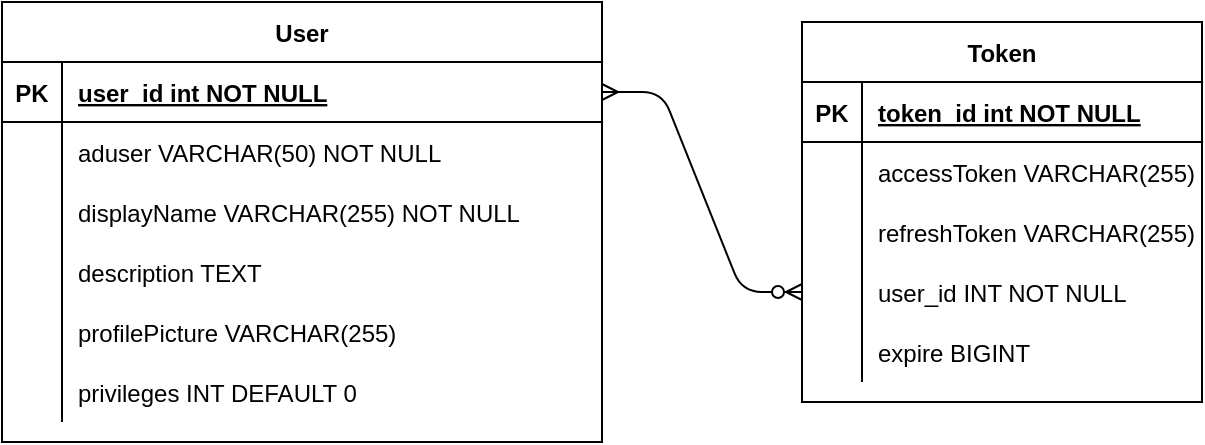 <mxfile version="24.4.8" type="device">
  <diagram id="R2lEEEUBdFMjLlhIrx00" name="Page-1">
    <mxGraphModel dx="988" dy="570" grid="1" gridSize="10" guides="1" tooltips="1" connect="1" arrows="1" fold="1" page="1" pageScale="1" pageWidth="850" pageHeight="1100" math="0" shadow="0" extFonts="Permanent Marker^https://fonts.googleapis.com/css?family=Permanent+Marker">
      <root>
        <mxCell id="0" />
        <mxCell id="1" parent="0" />
        <mxCell id="NpfmY6GPPu7wyQ3LLifR-8" value="User" style="shape=table;startSize=30;container=1;collapsible=1;childLayout=tableLayout;fixedRows=1;rowLines=0;fontStyle=1;align=center;resizeLast=1;" parent="1" vertex="1">
          <mxGeometry x="40" y="360" width="300" height="220" as="geometry" />
        </mxCell>
        <mxCell id="NpfmY6GPPu7wyQ3LLifR-9" value="" style="shape=partialRectangle;collapsible=0;dropTarget=0;pointerEvents=0;fillColor=none;points=[[0,0.5],[1,0.5]];portConstraint=eastwest;top=0;left=0;right=0;bottom=1;" parent="NpfmY6GPPu7wyQ3LLifR-8" vertex="1">
          <mxGeometry y="30" width="300" height="30" as="geometry" />
        </mxCell>
        <mxCell id="NpfmY6GPPu7wyQ3LLifR-10" value="PK" style="shape=partialRectangle;overflow=hidden;connectable=0;fillColor=none;top=0;left=0;bottom=0;right=0;fontStyle=1;" parent="NpfmY6GPPu7wyQ3LLifR-9" vertex="1">
          <mxGeometry width="30" height="30" as="geometry">
            <mxRectangle width="30" height="30" as="alternateBounds" />
          </mxGeometry>
        </mxCell>
        <mxCell id="NpfmY6GPPu7wyQ3LLifR-11" value="user_id int NOT NULL " style="shape=partialRectangle;overflow=hidden;connectable=0;fillColor=none;top=0;left=0;bottom=0;right=0;align=left;spacingLeft=6;fontStyle=5;" parent="NpfmY6GPPu7wyQ3LLifR-9" vertex="1">
          <mxGeometry x="30" width="270" height="30" as="geometry">
            <mxRectangle width="270" height="30" as="alternateBounds" />
          </mxGeometry>
        </mxCell>
        <mxCell id="NpfmY6GPPu7wyQ3LLifR-12" value="" style="shape=partialRectangle;collapsible=0;dropTarget=0;pointerEvents=0;fillColor=none;points=[[0,0.5],[1,0.5]];portConstraint=eastwest;top=0;left=0;right=0;bottom=0;" parent="NpfmY6GPPu7wyQ3LLifR-8" vertex="1">
          <mxGeometry y="60" width="300" height="30" as="geometry" />
        </mxCell>
        <mxCell id="NpfmY6GPPu7wyQ3LLifR-13" value="" style="shape=partialRectangle;overflow=hidden;connectable=0;fillColor=none;top=0;left=0;bottom=0;right=0;" parent="NpfmY6GPPu7wyQ3LLifR-12" vertex="1">
          <mxGeometry width="30" height="30" as="geometry">
            <mxRectangle width="30" height="30" as="alternateBounds" />
          </mxGeometry>
        </mxCell>
        <mxCell id="NpfmY6GPPu7wyQ3LLifR-14" value="aduser VARCHAR(50) NOT NULL" style="shape=partialRectangle;overflow=hidden;connectable=0;fillColor=none;top=0;left=0;bottom=0;right=0;align=left;spacingLeft=6;" parent="NpfmY6GPPu7wyQ3LLifR-12" vertex="1">
          <mxGeometry x="30" width="270" height="30" as="geometry">
            <mxRectangle width="270" height="30" as="alternateBounds" />
          </mxGeometry>
        </mxCell>
        <mxCell id="7twScBEmvwTTCmVOPLpx-13" style="shape=partialRectangle;collapsible=0;dropTarget=0;pointerEvents=0;fillColor=none;points=[[0,0.5],[1,0.5]];portConstraint=eastwest;top=0;left=0;right=0;bottom=0;" vertex="1" parent="NpfmY6GPPu7wyQ3LLifR-8">
          <mxGeometry y="90" width="300" height="30" as="geometry" />
        </mxCell>
        <mxCell id="7twScBEmvwTTCmVOPLpx-14" style="shape=partialRectangle;overflow=hidden;connectable=0;fillColor=none;top=0;left=0;bottom=0;right=0;" vertex="1" parent="7twScBEmvwTTCmVOPLpx-13">
          <mxGeometry width="30" height="30" as="geometry">
            <mxRectangle width="30" height="30" as="alternateBounds" />
          </mxGeometry>
        </mxCell>
        <mxCell id="7twScBEmvwTTCmVOPLpx-15" value="displayName VARCHAR(255) NOT NULL" style="shape=partialRectangle;overflow=hidden;connectable=0;fillColor=none;top=0;left=0;bottom=0;right=0;align=left;spacingLeft=6;" vertex="1" parent="7twScBEmvwTTCmVOPLpx-13">
          <mxGeometry x="30" width="270" height="30" as="geometry">
            <mxRectangle width="270" height="30" as="alternateBounds" />
          </mxGeometry>
        </mxCell>
        <mxCell id="7twScBEmvwTTCmVOPLpx-10" style="shape=partialRectangle;collapsible=0;dropTarget=0;pointerEvents=0;fillColor=none;points=[[0,0.5],[1,0.5]];portConstraint=eastwest;top=0;left=0;right=0;bottom=0;" vertex="1" parent="NpfmY6GPPu7wyQ3LLifR-8">
          <mxGeometry y="120" width="300" height="30" as="geometry" />
        </mxCell>
        <mxCell id="7twScBEmvwTTCmVOPLpx-11" style="shape=partialRectangle;overflow=hidden;connectable=0;fillColor=none;top=0;left=0;bottom=0;right=0;" vertex="1" parent="7twScBEmvwTTCmVOPLpx-10">
          <mxGeometry width="30" height="30" as="geometry">
            <mxRectangle width="30" height="30" as="alternateBounds" />
          </mxGeometry>
        </mxCell>
        <mxCell id="7twScBEmvwTTCmVOPLpx-12" value="description TEXT" style="shape=partialRectangle;overflow=hidden;connectable=0;fillColor=none;top=0;left=0;bottom=0;right=0;align=left;spacingLeft=6;" vertex="1" parent="7twScBEmvwTTCmVOPLpx-10">
          <mxGeometry x="30" width="270" height="30" as="geometry">
            <mxRectangle width="270" height="30" as="alternateBounds" />
          </mxGeometry>
        </mxCell>
        <mxCell id="7twScBEmvwTTCmVOPLpx-7" style="shape=partialRectangle;collapsible=0;dropTarget=0;pointerEvents=0;fillColor=none;points=[[0,0.5],[1,0.5]];portConstraint=eastwest;top=0;left=0;right=0;bottom=0;" vertex="1" parent="NpfmY6GPPu7wyQ3LLifR-8">
          <mxGeometry y="150" width="300" height="30" as="geometry" />
        </mxCell>
        <mxCell id="7twScBEmvwTTCmVOPLpx-8" style="shape=partialRectangle;overflow=hidden;connectable=0;fillColor=none;top=0;left=0;bottom=0;right=0;" vertex="1" parent="7twScBEmvwTTCmVOPLpx-7">
          <mxGeometry width="30" height="30" as="geometry">
            <mxRectangle width="30" height="30" as="alternateBounds" />
          </mxGeometry>
        </mxCell>
        <mxCell id="7twScBEmvwTTCmVOPLpx-9" value="profilePicture VARCHAR(255)" style="shape=partialRectangle;overflow=hidden;connectable=0;fillColor=none;top=0;left=0;bottom=0;right=0;align=left;spacingLeft=6;" vertex="1" parent="7twScBEmvwTTCmVOPLpx-7">
          <mxGeometry x="30" width="270" height="30" as="geometry">
            <mxRectangle width="270" height="30" as="alternateBounds" />
          </mxGeometry>
        </mxCell>
        <mxCell id="7twScBEmvwTTCmVOPLpx-16" style="shape=partialRectangle;collapsible=0;dropTarget=0;pointerEvents=0;fillColor=none;points=[[0,0.5],[1,0.5]];portConstraint=eastwest;top=0;left=0;right=0;bottom=0;" vertex="1" parent="NpfmY6GPPu7wyQ3LLifR-8">
          <mxGeometry y="180" width="300" height="30" as="geometry" />
        </mxCell>
        <mxCell id="7twScBEmvwTTCmVOPLpx-17" style="shape=partialRectangle;overflow=hidden;connectable=0;fillColor=none;top=0;left=0;bottom=0;right=0;" vertex="1" parent="7twScBEmvwTTCmVOPLpx-16">
          <mxGeometry width="30" height="30" as="geometry">
            <mxRectangle width="30" height="30" as="alternateBounds" />
          </mxGeometry>
        </mxCell>
        <mxCell id="7twScBEmvwTTCmVOPLpx-18" value="privileges INT DEFAULT 0" style="shape=partialRectangle;overflow=hidden;connectable=0;fillColor=none;top=0;left=0;bottom=0;right=0;align=left;spacingLeft=6;" vertex="1" parent="7twScBEmvwTTCmVOPLpx-16">
          <mxGeometry x="30" width="270" height="30" as="geometry">
            <mxRectangle width="270" height="30" as="alternateBounds" />
          </mxGeometry>
        </mxCell>
        <mxCell id="NpfmY6GPPu7wyQ3LLifR-70" value="Token" style="shape=table;startSize=30;container=1;collapsible=1;childLayout=tableLayout;fixedRows=1;rowLines=0;fontStyle=1;align=center;resizeLast=1;" parent="1" vertex="1">
          <mxGeometry x="440" y="370" width="200" height="190" as="geometry" />
        </mxCell>
        <mxCell id="NpfmY6GPPu7wyQ3LLifR-71" value="" style="shape=partialRectangle;collapsible=0;dropTarget=0;pointerEvents=0;fillColor=none;points=[[0,0.5],[1,0.5]];portConstraint=eastwest;top=0;left=0;right=0;bottom=1;" parent="NpfmY6GPPu7wyQ3LLifR-70" vertex="1">
          <mxGeometry y="30" width="200" height="30" as="geometry" />
        </mxCell>
        <mxCell id="NpfmY6GPPu7wyQ3LLifR-72" value="PK" style="shape=partialRectangle;overflow=hidden;connectable=0;fillColor=none;top=0;left=0;bottom=0;right=0;fontStyle=1;" parent="NpfmY6GPPu7wyQ3LLifR-71" vertex="1">
          <mxGeometry width="30" height="30" as="geometry">
            <mxRectangle width="30" height="30" as="alternateBounds" />
          </mxGeometry>
        </mxCell>
        <mxCell id="NpfmY6GPPu7wyQ3LLifR-73" value="token_id int NOT NULL " style="shape=partialRectangle;overflow=hidden;connectable=0;fillColor=none;top=0;left=0;bottom=0;right=0;align=left;spacingLeft=6;fontStyle=5;" parent="NpfmY6GPPu7wyQ3LLifR-71" vertex="1">
          <mxGeometry x="30" width="170" height="30" as="geometry">
            <mxRectangle width="170" height="30" as="alternateBounds" />
          </mxGeometry>
        </mxCell>
        <mxCell id="NpfmY6GPPu7wyQ3LLifR-74" value="" style="shape=partialRectangle;collapsible=0;dropTarget=0;pointerEvents=0;fillColor=none;points=[[0,0.5],[1,0.5]];portConstraint=eastwest;top=0;left=0;right=0;bottom=0;" parent="NpfmY6GPPu7wyQ3LLifR-70" vertex="1">
          <mxGeometry y="60" width="200" height="30" as="geometry" />
        </mxCell>
        <mxCell id="NpfmY6GPPu7wyQ3LLifR-75" value="" style="shape=partialRectangle;overflow=hidden;connectable=0;fillColor=none;top=0;left=0;bottom=0;right=0;" parent="NpfmY6GPPu7wyQ3LLifR-74" vertex="1">
          <mxGeometry width="30" height="30" as="geometry">
            <mxRectangle width="30" height="30" as="alternateBounds" />
          </mxGeometry>
        </mxCell>
        <mxCell id="NpfmY6GPPu7wyQ3LLifR-76" value="accessToken VARCHAR(255)" style="shape=partialRectangle;overflow=hidden;connectable=0;fillColor=none;top=0;left=0;bottom=0;right=0;align=left;spacingLeft=6;" parent="NpfmY6GPPu7wyQ3LLifR-74" vertex="1">
          <mxGeometry x="30" width="170" height="30" as="geometry">
            <mxRectangle width="170" height="30" as="alternateBounds" />
          </mxGeometry>
        </mxCell>
        <mxCell id="NpfmY6GPPu7wyQ3LLifR-77" style="shape=partialRectangle;collapsible=0;dropTarget=0;pointerEvents=0;fillColor=none;points=[[0,0.5],[1,0.5]];portConstraint=eastwest;top=0;left=0;right=0;bottom=0;" parent="NpfmY6GPPu7wyQ3LLifR-70" vertex="1">
          <mxGeometry y="90" width="200" height="30" as="geometry" />
        </mxCell>
        <mxCell id="NpfmY6GPPu7wyQ3LLifR-78" value="" style="shape=partialRectangle;overflow=hidden;connectable=0;fillColor=none;top=0;left=0;bottom=0;right=0;" parent="NpfmY6GPPu7wyQ3LLifR-77" vertex="1">
          <mxGeometry width="30" height="30" as="geometry">
            <mxRectangle width="30" height="30" as="alternateBounds" />
          </mxGeometry>
        </mxCell>
        <mxCell id="NpfmY6GPPu7wyQ3LLifR-79" value="refreshToken VARCHAR(255)" style="shape=partialRectangle;overflow=hidden;connectable=0;fillColor=none;top=0;left=0;bottom=0;right=0;align=left;spacingLeft=6;" parent="NpfmY6GPPu7wyQ3LLifR-77" vertex="1">
          <mxGeometry x="30" width="170" height="30" as="geometry">
            <mxRectangle width="170" height="30" as="alternateBounds" />
          </mxGeometry>
        </mxCell>
        <mxCell id="7twScBEmvwTTCmVOPLpx-4" style="shape=partialRectangle;collapsible=0;dropTarget=0;pointerEvents=0;fillColor=none;points=[[0,0.5],[1,0.5]];portConstraint=eastwest;top=0;left=0;right=0;bottom=0;" vertex="1" parent="NpfmY6GPPu7wyQ3LLifR-70">
          <mxGeometry y="120" width="200" height="30" as="geometry" />
        </mxCell>
        <mxCell id="7twScBEmvwTTCmVOPLpx-5" style="shape=partialRectangle;overflow=hidden;connectable=0;fillColor=none;top=0;left=0;bottom=0;right=0;" vertex="1" parent="7twScBEmvwTTCmVOPLpx-4">
          <mxGeometry width="30" height="30" as="geometry">
            <mxRectangle width="30" height="30" as="alternateBounds" />
          </mxGeometry>
        </mxCell>
        <mxCell id="7twScBEmvwTTCmVOPLpx-6" value="user_id INT NOT NULL" style="shape=partialRectangle;overflow=hidden;connectable=0;fillColor=none;top=0;left=0;bottom=0;right=0;align=left;spacingLeft=6;" vertex="1" parent="7twScBEmvwTTCmVOPLpx-4">
          <mxGeometry x="30" width="170" height="30" as="geometry">
            <mxRectangle width="170" height="30" as="alternateBounds" />
          </mxGeometry>
        </mxCell>
        <mxCell id="7twScBEmvwTTCmVOPLpx-1" style="shape=partialRectangle;collapsible=0;dropTarget=0;pointerEvents=0;fillColor=none;points=[[0,0.5],[1,0.5]];portConstraint=eastwest;top=0;left=0;right=0;bottom=0;" vertex="1" parent="NpfmY6GPPu7wyQ3LLifR-70">
          <mxGeometry y="150" width="200" height="30" as="geometry" />
        </mxCell>
        <mxCell id="7twScBEmvwTTCmVOPLpx-2" style="shape=partialRectangle;overflow=hidden;connectable=0;fillColor=none;top=0;left=0;bottom=0;right=0;" vertex="1" parent="7twScBEmvwTTCmVOPLpx-1">
          <mxGeometry width="30" height="30" as="geometry">
            <mxRectangle width="30" height="30" as="alternateBounds" />
          </mxGeometry>
        </mxCell>
        <mxCell id="7twScBEmvwTTCmVOPLpx-3" value="expire BIGINT" style="shape=partialRectangle;overflow=hidden;connectable=0;fillColor=none;top=0;left=0;bottom=0;right=0;align=left;spacingLeft=6;" vertex="1" parent="7twScBEmvwTTCmVOPLpx-1">
          <mxGeometry x="30" width="170" height="30" as="geometry">
            <mxRectangle width="170" height="30" as="alternateBounds" />
          </mxGeometry>
        </mxCell>
        <mxCell id="NpfmY6GPPu7wyQ3LLifR-105" value="" style="edgeStyle=entityRelationEdgeStyle;endArrow=ERzeroToMany;startArrow=ERmany;endFill=1;startFill=0;entryX=0;entryY=0.5;entryDx=0;entryDy=0;exitX=1;exitY=0.5;exitDx=0;exitDy=0;" parent="1" source="NpfmY6GPPu7wyQ3LLifR-9" target="7twScBEmvwTTCmVOPLpx-4" edge="1">
          <mxGeometry width="100" height="100" relative="1" as="geometry">
            <mxPoint x="130" y="765" as="sourcePoint" />
            <mxPoint x="350" y="405" as="targetPoint" />
          </mxGeometry>
        </mxCell>
      </root>
    </mxGraphModel>
  </diagram>
</mxfile>
